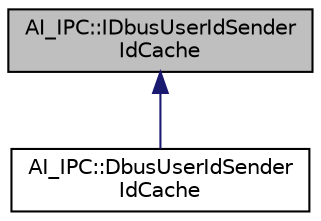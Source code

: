 digraph "AI_IPC::IDbusUserIdSenderIdCache"
{
 // LATEX_PDF_SIZE
  edge [fontname="Helvetica",fontsize="10",labelfontname="Helvetica",labelfontsize="10"];
  node [fontname="Helvetica",fontsize="10",shape=record];
  Node1 [label="AI_IPC::IDbusUserIdSender\lIdCache",height=0.2,width=0.4,color="black", fillcolor="grey75", style="filled", fontcolor="black",tooltip=" "];
  Node1 -> Node2 [dir="back",color="midnightblue",fontsize="10",style="solid",fontname="Helvetica"];
  Node2 [label="AI_IPC::DbusUserIdSender\lIdCache",height=0.2,width=0.4,color="black", fillcolor="white", style="filled",URL="$classAI__IPC_1_1DbusUserIdSenderIdCache.html",tooltip=" "];
}
